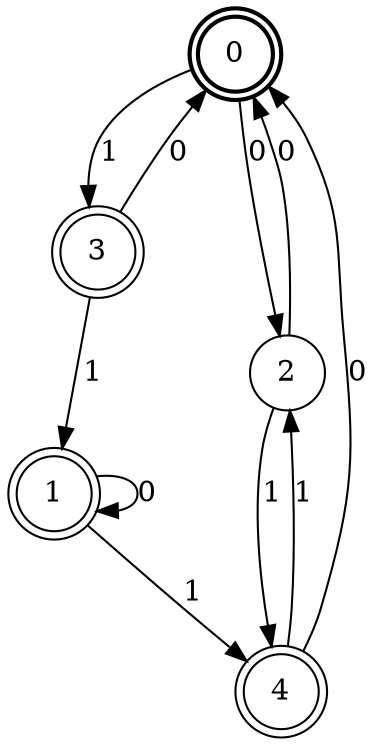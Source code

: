 digraph Automat {
    node [shape = circle];
    0 [style = "bold"];
    0 [peripheries=2]
    0 -> 2 [label = "0"];
    0 -> 3 [label = "1"];
    1 [peripheries=2]
    1 -> 1 [label = "0"];
    1 -> 4 [label = "1"];
    2 -> 0 [label = "0"];
    2 -> 4 [label = "1"];
    3 [peripheries=2]
    3 -> 0 [label = "0"];
    3 -> 1 [label = "1"];
    4 [peripheries=2]
    4 -> 0 [label = "0"];
    4 -> 2 [label = "1"];
}
